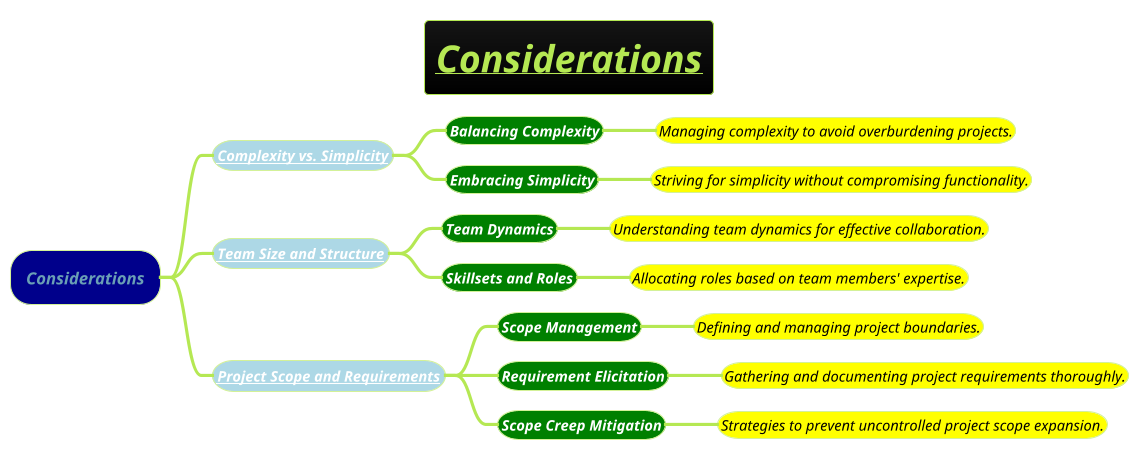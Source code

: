 @startmindmap
title =<i><b><u>Considerations
!theme hacker

*[#darkblue] <i>Considerations
**[#lightblue] <i><color #blac><size:14>[[docs/3-devops/git/Complexity-vs-Simplicity.puml Complexity vs. Simplicity]]
***[#green] <b><i><color #white><size:14>Balancing Complexity
****[#yellow] <i><color #black><size:14>Managing complexity to avoid overburdening projects.
***[#green] <b><i><color #white><size:14>Embracing Simplicity
****[#yellow] <i><color #black><size:14>Striving for simplicity without compromising functionality.
**[#lightblue] <i><color #blac><size:14>[[docs/3-devops/git/Team-Size-and-Structure.puml Team Size and Structure]]
***[#green] <b><i><color #white><size:14>Team Dynamics
****[#yellow] <i><color #black><size:14>Understanding team dynamics for effective collaboration.
***[#green] <b><i><color #white><size:14>Skillsets and Roles
****[#yellow] <i><color #black><size:14>Allocating roles based on team members' expertise.
**[#lightblue] <i><color #blac><size:14>[[docs/3-devops/git/Project-Scope-and-Requirements.puml Project Scope and Requirements]]
***[#green] <b><i><color #white><size:14>Scope Management
****[#yellow] <i><color #black><size:14>Defining and managing project boundaries.
***[#green] <b><i><color #white><size:14>Requirement Elicitation
****[#yellow] <i><color #black><size:14>Gathering and documenting project requirements thoroughly.
***[#green] <b><i><color #white><size:14>Scope Creep Mitigation
****[#yellow] <i><color #black><size:14>Strategies to prevent uncontrolled project scope expansion.
@endmindmap

